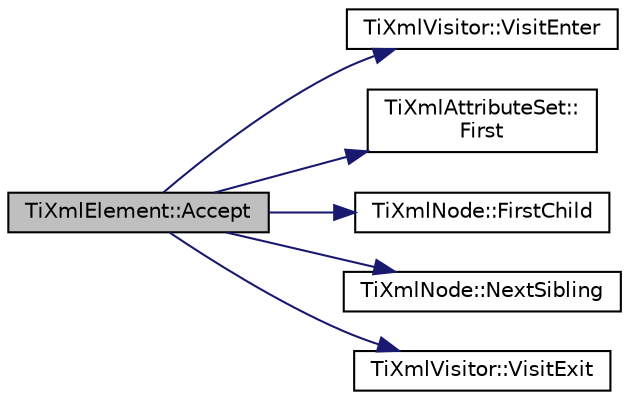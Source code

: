 digraph "TiXmlElement::Accept"
{
  edge [fontname="Helvetica",fontsize="10",labelfontname="Helvetica",labelfontsize="10"];
  node [fontname="Helvetica",fontsize="10",shape=record];
  rankdir="LR";
  Node1 [label="TiXmlElement::Accept",height=0.2,width=0.4,color="black", fillcolor="grey75", style="filled" fontcolor="black"];
  Node1 -> Node2 [color="midnightblue",fontsize="10",style="solid",fontname="Helvetica"];
  Node2 [label="TiXmlVisitor::VisitEnter",height=0.2,width=0.4,color="black", fillcolor="white", style="filled",URL="$class_ti_xml_visitor.html#a07baecb52dd7d8716ae2a48ad0956ee0",tooltip="Visit a document. "];
  Node1 -> Node3 [color="midnightblue",fontsize="10",style="solid",fontname="Helvetica"];
  Node3 [label="TiXmlAttributeSet::\lFirst",height=0.2,width=0.4,color="black", fillcolor="white", style="filled",URL="$class_ti_xml_attribute_set.html#ae0636e88cedd4b09d61c451860f68598"];
  Node1 -> Node4 [color="midnightblue",fontsize="10",style="solid",fontname="Helvetica"];
  Node4 [label="TiXmlNode::FirstChild",height=0.2,width=0.4,color="black", fillcolor="white", style="filled",URL="$class_ti_xml_node.html#a44c8eee26bbe2d1b2762038df9dde2f0",tooltip="The first child of this node. Will be null if there are no children. "];
  Node1 -> Node5 [color="midnightblue",fontsize="10",style="solid",fontname="Helvetica"];
  Node5 [label="TiXmlNode::NextSibling",height=0.2,width=0.4,color="black", fillcolor="white", style="filled",URL="$class_ti_xml_node.html#af854baeba384f5fe9859f5aee03b548e",tooltip="Navigate to a sibling node. "];
  Node1 -> Node6 [color="midnightblue",fontsize="10",style="solid",fontname="Helvetica"];
  Node6 [label="TiXmlVisitor::VisitExit",height=0.2,width=0.4,color="black", fillcolor="white", style="filled",URL="$class_ti_xml_visitor.html#aa0ade4f27087447e93974e975c3246ad",tooltip="Visit a document. "];
}
